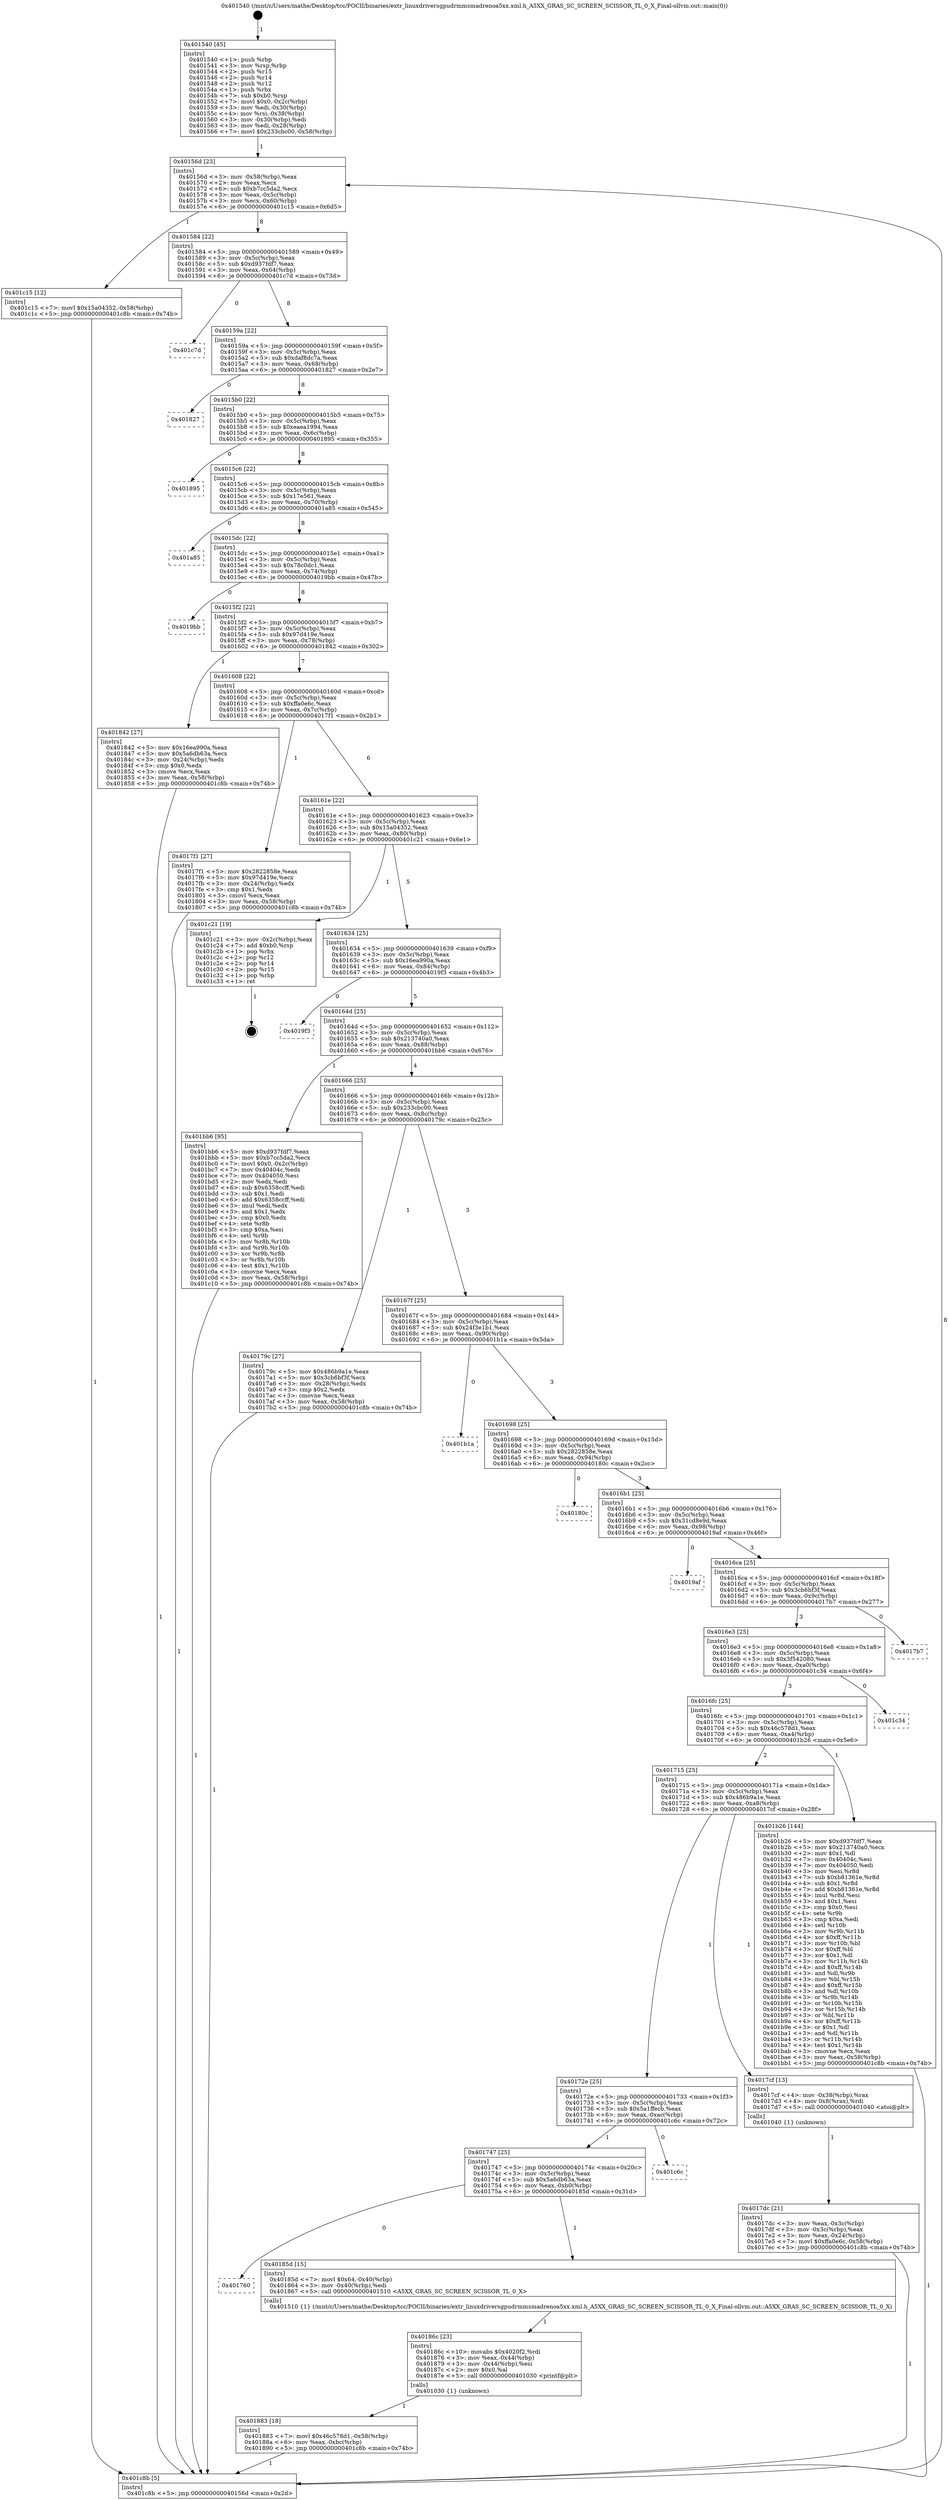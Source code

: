 digraph "0x401540" {
  label = "0x401540 (/mnt/c/Users/mathe/Desktop/tcc/POCII/binaries/extr_linuxdriversgpudrmmsmadrenoa5xx.xml.h_A5XX_GRAS_SC_SCREEN_SCISSOR_TL_0_X_Final-ollvm.out::main(0))"
  labelloc = "t"
  node[shape=record]

  Entry [label="",width=0.3,height=0.3,shape=circle,fillcolor=black,style=filled]
  "0x40156d" [label="{
     0x40156d [23]\l
     | [instrs]\l
     &nbsp;&nbsp;0x40156d \<+3\>: mov -0x58(%rbp),%eax\l
     &nbsp;&nbsp;0x401570 \<+2\>: mov %eax,%ecx\l
     &nbsp;&nbsp;0x401572 \<+6\>: sub $0xb7cc5da2,%ecx\l
     &nbsp;&nbsp;0x401578 \<+3\>: mov %eax,-0x5c(%rbp)\l
     &nbsp;&nbsp;0x40157b \<+3\>: mov %ecx,-0x60(%rbp)\l
     &nbsp;&nbsp;0x40157e \<+6\>: je 0000000000401c15 \<main+0x6d5\>\l
  }"]
  "0x401c15" [label="{
     0x401c15 [12]\l
     | [instrs]\l
     &nbsp;&nbsp;0x401c15 \<+7\>: movl $0x15a04352,-0x58(%rbp)\l
     &nbsp;&nbsp;0x401c1c \<+5\>: jmp 0000000000401c8b \<main+0x74b\>\l
  }"]
  "0x401584" [label="{
     0x401584 [22]\l
     | [instrs]\l
     &nbsp;&nbsp;0x401584 \<+5\>: jmp 0000000000401589 \<main+0x49\>\l
     &nbsp;&nbsp;0x401589 \<+3\>: mov -0x5c(%rbp),%eax\l
     &nbsp;&nbsp;0x40158c \<+5\>: sub $0xd937fdf7,%eax\l
     &nbsp;&nbsp;0x401591 \<+3\>: mov %eax,-0x64(%rbp)\l
     &nbsp;&nbsp;0x401594 \<+6\>: je 0000000000401c7d \<main+0x73d\>\l
  }"]
  Exit [label="",width=0.3,height=0.3,shape=circle,fillcolor=black,style=filled,peripheries=2]
  "0x401c7d" [label="{
     0x401c7d\l
  }", style=dashed]
  "0x40159a" [label="{
     0x40159a [22]\l
     | [instrs]\l
     &nbsp;&nbsp;0x40159a \<+5\>: jmp 000000000040159f \<main+0x5f\>\l
     &nbsp;&nbsp;0x40159f \<+3\>: mov -0x5c(%rbp),%eax\l
     &nbsp;&nbsp;0x4015a2 \<+5\>: sub $0xdaf8dc7a,%eax\l
     &nbsp;&nbsp;0x4015a7 \<+3\>: mov %eax,-0x68(%rbp)\l
     &nbsp;&nbsp;0x4015aa \<+6\>: je 0000000000401827 \<main+0x2e7\>\l
  }"]
  "0x401883" [label="{
     0x401883 [18]\l
     | [instrs]\l
     &nbsp;&nbsp;0x401883 \<+7\>: movl $0x46c578d1,-0x58(%rbp)\l
     &nbsp;&nbsp;0x40188a \<+6\>: mov %eax,-0xbc(%rbp)\l
     &nbsp;&nbsp;0x401890 \<+5\>: jmp 0000000000401c8b \<main+0x74b\>\l
  }"]
  "0x401827" [label="{
     0x401827\l
  }", style=dashed]
  "0x4015b0" [label="{
     0x4015b0 [22]\l
     | [instrs]\l
     &nbsp;&nbsp;0x4015b0 \<+5\>: jmp 00000000004015b5 \<main+0x75\>\l
     &nbsp;&nbsp;0x4015b5 \<+3\>: mov -0x5c(%rbp),%eax\l
     &nbsp;&nbsp;0x4015b8 \<+5\>: sub $0xeaea1994,%eax\l
     &nbsp;&nbsp;0x4015bd \<+3\>: mov %eax,-0x6c(%rbp)\l
     &nbsp;&nbsp;0x4015c0 \<+6\>: je 0000000000401895 \<main+0x355\>\l
  }"]
  "0x40186c" [label="{
     0x40186c [23]\l
     | [instrs]\l
     &nbsp;&nbsp;0x40186c \<+10\>: movabs $0x4020f2,%rdi\l
     &nbsp;&nbsp;0x401876 \<+3\>: mov %eax,-0x44(%rbp)\l
     &nbsp;&nbsp;0x401879 \<+3\>: mov -0x44(%rbp),%esi\l
     &nbsp;&nbsp;0x40187c \<+2\>: mov $0x0,%al\l
     &nbsp;&nbsp;0x40187e \<+5\>: call 0000000000401030 \<printf@plt\>\l
     | [calls]\l
     &nbsp;&nbsp;0x401030 \{1\} (unknown)\l
  }"]
  "0x401895" [label="{
     0x401895\l
  }", style=dashed]
  "0x4015c6" [label="{
     0x4015c6 [22]\l
     | [instrs]\l
     &nbsp;&nbsp;0x4015c6 \<+5\>: jmp 00000000004015cb \<main+0x8b\>\l
     &nbsp;&nbsp;0x4015cb \<+3\>: mov -0x5c(%rbp),%eax\l
     &nbsp;&nbsp;0x4015ce \<+5\>: sub $0x17e561,%eax\l
     &nbsp;&nbsp;0x4015d3 \<+3\>: mov %eax,-0x70(%rbp)\l
     &nbsp;&nbsp;0x4015d6 \<+6\>: je 0000000000401a85 \<main+0x545\>\l
  }"]
  "0x401760" [label="{
     0x401760\l
  }", style=dashed]
  "0x401a85" [label="{
     0x401a85\l
  }", style=dashed]
  "0x4015dc" [label="{
     0x4015dc [22]\l
     | [instrs]\l
     &nbsp;&nbsp;0x4015dc \<+5\>: jmp 00000000004015e1 \<main+0xa1\>\l
     &nbsp;&nbsp;0x4015e1 \<+3\>: mov -0x5c(%rbp),%eax\l
     &nbsp;&nbsp;0x4015e4 \<+5\>: sub $0x78c0dc1,%eax\l
     &nbsp;&nbsp;0x4015e9 \<+3\>: mov %eax,-0x74(%rbp)\l
     &nbsp;&nbsp;0x4015ec \<+6\>: je 00000000004019bb \<main+0x47b\>\l
  }"]
  "0x40185d" [label="{
     0x40185d [15]\l
     | [instrs]\l
     &nbsp;&nbsp;0x40185d \<+7\>: movl $0x64,-0x40(%rbp)\l
     &nbsp;&nbsp;0x401864 \<+3\>: mov -0x40(%rbp),%edi\l
     &nbsp;&nbsp;0x401867 \<+5\>: call 0000000000401510 \<A5XX_GRAS_SC_SCREEN_SCISSOR_TL_0_X\>\l
     | [calls]\l
     &nbsp;&nbsp;0x401510 \{1\} (/mnt/c/Users/mathe/Desktop/tcc/POCII/binaries/extr_linuxdriversgpudrmmsmadrenoa5xx.xml.h_A5XX_GRAS_SC_SCREEN_SCISSOR_TL_0_X_Final-ollvm.out::A5XX_GRAS_SC_SCREEN_SCISSOR_TL_0_X)\l
  }"]
  "0x4019bb" [label="{
     0x4019bb\l
  }", style=dashed]
  "0x4015f2" [label="{
     0x4015f2 [22]\l
     | [instrs]\l
     &nbsp;&nbsp;0x4015f2 \<+5\>: jmp 00000000004015f7 \<main+0xb7\>\l
     &nbsp;&nbsp;0x4015f7 \<+3\>: mov -0x5c(%rbp),%eax\l
     &nbsp;&nbsp;0x4015fa \<+5\>: sub $0x97d419e,%eax\l
     &nbsp;&nbsp;0x4015ff \<+3\>: mov %eax,-0x78(%rbp)\l
     &nbsp;&nbsp;0x401602 \<+6\>: je 0000000000401842 \<main+0x302\>\l
  }"]
  "0x401747" [label="{
     0x401747 [25]\l
     | [instrs]\l
     &nbsp;&nbsp;0x401747 \<+5\>: jmp 000000000040174c \<main+0x20c\>\l
     &nbsp;&nbsp;0x40174c \<+3\>: mov -0x5c(%rbp),%eax\l
     &nbsp;&nbsp;0x40174f \<+5\>: sub $0x5a6db63a,%eax\l
     &nbsp;&nbsp;0x401754 \<+6\>: mov %eax,-0xb0(%rbp)\l
     &nbsp;&nbsp;0x40175a \<+6\>: je 000000000040185d \<main+0x31d\>\l
  }"]
  "0x401842" [label="{
     0x401842 [27]\l
     | [instrs]\l
     &nbsp;&nbsp;0x401842 \<+5\>: mov $0x16ea990a,%eax\l
     &nbsp;&nbsp;0x401847 \<+5\>: mov $0x5a6db63a,%ecx\l
     &nbsp;&nbsp;0x40184c \<+3\>: mov -0x24(%rbp),%edx\l
     &nbsp;&nbsp;0x40184f \<+3\>: cmp $0x0,%edx\l
     &nbsp;&nbsp;0x401852 \<+3\>: cmove %ecx,%eax\l
     &nbsp;&nbsp;0x401855 \<+3\>: mov %eax,-0x58(%rbp)\l
     &nbsp;&nbsp;0x401858 \<+5\>: jmp 0000000000401c8b \<main+0x74b\>\l
  }"]
  "0x401608" [label="{
     0x401608 [22]\l
     | [instrs]\l
     &nbsp;&nbsp;0x401608 \<+5\>: jmp 000000000040160d \<main+0xcd\>\l
     &nbsp;&nbsp;0x40160d \<+3\>: mov -0x5c(%rbp),%eax\l
     &nbsp;&nbsp;0x401610 \<+5\>: sub $0xffa0e6c,%eax\l
     &nbsp;&nbsp;0x401615 \<+3\>: mov %eax,-0x7c(%rbp)\l
     &nbsp;&nbsp;0x401618 \<+6\>: je 00000000004017f1 \<main+0x2b1\>\l
  }"]
  "0x401c6c" [label="{
     0x401c6c\l
  }", style=dashed]
  "0x4017f1" [label="{
     0x4017f1 [27]\l
     | [instrs]\l
     &nbsp;&nbsp;0x4017f1 \<+5\>: mov $0x2822858e,%eax\l
     &nbsp;&nbsp;0x4017f6 \<+5\>: mov $0x97d419e,%ecx\l
     &nbsp;&nbsp;0x4017fb \<+3\>: mov -0x24(%rbp),%edx\l
     &nbsp;&nbsp;0x4017fe \<+3\>: cmp $0x1,%edx\l
     &nbsp;&nbsp;0x401801 \<+3\>: cmovl %ecx,%eax\l
     &nbsp;&nbsp;0x401804 \<+3\>: mov %eax,-0x58(%rbp)\l
     &nbsp;&nbsp;0x401807 \<+5\>: jmp 0000000000401c8b \<main+0x74b\>\l
  }"]
  "0x40161e" [label="{
     0x40161e [22]\l
     | [instrs]\l
     &nbsp;&nbsp;0x40161e \<+5\>: jmp 0000000000401623 \<main+0xe3\>\l
     &nbsp;&nbsp;0x401623 \<+3\>: mov -0x5c(%rbp),%eax\l
     &nbsp;&nbsp;0x401626 \<+5\>: sub $0x15a04352,%eax\l
     &nbsp;&nbsp;0x40162b \<+3\>: mov %eax,-0x80(%rbp)\l
     &nbsp;&nbsp;0x40162e \<+6\>: je 0000000000401c21 \<main+0x6e1\>\l
  }"]
  "0x4017dc" [label="{
     0x4017dc [21]\l
     | [instrs]\l
     &nbsp;&nbsp;0x4017dc \<+3\>: mov %eax,-0x3c(%rbp)\l
     &nbsp;&nbsp;0x4017df \<+3\>: mov -0x3c(%rbp),%eax\l
     &nbsp;&nbsp;0x4017e2 \<+3\>: mov %eax,-0x24(%rbp)\l
     &nbsp;&nbsp;0x4017e5 \<+7\>: movl $0xffa0e6c,-0x58(%rbp)\l
     &nbsp;&nbsp;0x4017ec \<+5\>: jmp 0000000000401c8b \<main+0x74b\>\l
  }"]
  "0x401c21" [label="{
     0x401c21 [19]\l
     | [instrs]\l
     &nbsp;&nbsp;0x401c21 \<+3\>: mov -0x2c(%rbp),%eax\l
     &nbsp;&nbsp;0x401c24 \<+7\>: add $0xb0,%rsp\l
     &nbsp;&nbsp;0x401c2b \<+1\>: pop %rbx\l
     &nbsp;&nbsp;0x401c2c \<+2\>: pop %r12\l
     &nbsp;&nbsp;0x401c2e \<+2\>: pop %r14\l
     &nbsp;&nbsp;0x401c30 \<+2\>: pop %r15\l
     &nbsp;&nbsp;0x401c32 \<+1\>: pop %rbp\l
     &nbsp;&nbsp;0x401c33 \<+1\>: ret\l
  }"]
  "0x401634" [label="{
     0x401634 [25]\l
     | [instrs]\l
     &nbsp;&nbsp;0x401634 \<+5\>: jmp 0000000000401639 \<main+0xf9\>\l
     &nbsp;&nbsp;0x401639 \<+3\>: mov -0x5c(%rbp),%eax\l
     &nbsp;&nbsp;0x40163c \<+5\>: sub $0x16ea990a,%eax\l
     &nbsp;&nbsp;0x401641 \<+6\>: mov %eax,-0x84(%rbp)\l
     &nbsp;&nbsp;0x401647 \<+6\>: je 00000000004019f3 \<main+0x4b3\>\l
  }"]
  "0x40172e" [label="{
     0x40172e [25]\l
     | [instrs]\l
     &nbsp;&nbsp;0x40172e \<+5\>: jmp 0000000000401733 \<main+0x1f3\>\l
     &nbsp;&nbsp;0x401733 \<+3\>: mov -0x5c(%rbp),%eax\l
     &nbsp;&nbsp;0x401736 \<+5\>: sub $0x5a1ffecb,%eax\l
     &nbsp;&nbsp;0x40173b \<+6\>: mov %eax,-0xac(%rbp)\l
     &nbsp;&nbsp;0x401741 \<+6\>: je 0000000000401c6c \<main+0x72c\>\l
  }"]
  "0x4019f3" [label="{
     0x4019f3\l
  }", style=dashed]
  "0x40164d" [label="{
     0x40164d [25]\l
     | [instrs]\l
     &nbsp;&nbsp;0x40164d \<+5\>: jmp 0000000000401652 \<main+0x112\>\l
     &nbsp;&nbsp;0x401652 \<+3\>: mov -0x5c(%rbp),%eax\l
     &nbsp;&nbsp;0x401655 \<+5\>: sub $0x213740a0,%eax\l
     &nbsp;&nbsp;0x40165a \<+6\>: mov %eax,-0x88(%rbp)\l
     &nbsp;&nbsp;0x401660 \<+6\>: je 0000000000401bb6 \<main+0x676\>\l
  }"]
  "0x4017cf" [label="{
     0x4017cf [13]\l
     | [instrs]\l
     &nbsp;&nbsp;0x4017cf \<+4\>: mov -0x38(%rbp),%rax\l
     &nbsp;&nbsp;0x4017d3 \<+4\>: mov 0x8(%rax),%rdi\l
     &nbsp;&nbsp;0x4017d7 \<+5\>: call 0000000000401040 \<atoi@plt\>\l
     | [calls]\l
     &nbsp;&nbsp;0x401040 \{1\} (unknown)\l
  }"]
  "0x401bb6" [label="{
     0x401bb6 [95]\l
     | [instrs]\l
     &nbsp;&nbsp;0x401bb6 \<+5\>: mov $0xd937fdf7,%eax\l
     &nbsp;&nbsp;0x401bbb \<+5\>: mov $0xb7cc5da2,%ecx\l
     &nbsp;&nbsp;0x401bc0 \<+7\>: movl $0x0,-0x2c(%rbp)\l
     &nbsp;&nbsp;0x401bc7 \<+7\>: mov 0x40404c,%edx\l
     &nbsp;&nbsp;0x401bce \<+7\>: mov 0x404050,%esi\l
     &nbsp;&nbsp;0x401bd5 \<+2\>: mov %edx,%edi\l
     &nbsp;&nbsp;0x401bd7 \<+6\>: sub $0x6358ccff,%edi\l
     &nbsp;&nbsp;0x401bdd \<+3\>: sub $0x1,%edi\l
     &nbsp;&nbsp;0x401be0 \<+6\>: add $0x6358ccff,%edi\l
     &nbsp;&nbsp;0x401be6 \<+3\>: imul %edi,%edx\l
     &nbsp;&nbsp;0x401be9 \<+3\>: and $0x1,%edx\l
     &nbsp;&nbsp;0x401bec \<+3\>: cmp $0x0,%edx\l
     &nbsp;&nbsp;0x401bef \<+4\>: sete %r8b\l
     &nbsp;&nbsp;0x401bf3 \<+3\>: cmp $0xa,%esi\l
     &nbsp;&nbsp;0x401bf6 \<+4\>: setl %r9b\l
     &nbsp;&nbsp;0x401bfa \<+3\>: mov %r8b,%r10b\l
     &nbsp;&nbsp;0x401bfd \<+3\>: and %r9b,%r10b\l
     &nbsp;&nbsp;0x401c00 \<+3\>: xor %r9b,%r8b\l
     &nbsp;&nbsp;0x401c03 \<+3\>: or %r8b,%r10b\l
     &nbsp;&nbsp;0x401c06 \<+4\>: test $0x1,%r10b\l
     &nbsp;&nbsp;0x401c0a \<+3\>: cmovne %ecx,%eax\l
     &nbsp;&nbsp;0x401c0d \<+3\>: mov %eax,-0x58(%rbp)\l
     &nbsp;&nbsp;0x401c10 \<+5\>: jmp 0000000000401c8b \<main+0x74b\>\l
  }"]
  "0x401666" [label="{
     0x401666 [25]\l
     | [instrs]\l
     &nbsp;&nbsp;0x401666 \<+5\>: jmp 000000000040166b \<main+0x12b\>\l
     &nbsp;&nbsp;0x40166b \<+3\>: mov -0x5c(%rbp),%eax\l
     &nbsp;&nbsp;0x40166e \<+5\>: sub $0x233cbc00,%eax\l
     &nbsp;&nbsp;0x401673 \<+6\>: mov %eax,-0x8c(%rbp)\l
     &nbsp;&nbsp;0x401679 \<+6\>: je 000000000040179c \<main+0x25c\>\l
  }"]
  "0x401715" [label="{
     0x401715 [25]\l
     | [instrs]\l
     &nbsp;&nbsp;0x401715 \<+5\>: jmp 000000000040171a \<main+0x1da\>\l
     &nbsp;&nbsp;0x40171a \<+3\>: mov -0x5c(%rbp),%eax\l
     &nbsp;&nbsp;0x40171d \<+5\>: sub $0x486b9a1e,%eax\l
     &nbsp;&nbsp;0x401722 \<+6\>: mov %eax,-0xa8(%rbp)\l
     &nbsp;&nbsp;0x401728 \<+6\>: je 00000000004017cf \<main+0x28f\>\l
  }"]
  "0x40179c" [label="{
     0x40179c [27]\l
     | [instrs]\l
     &nbsp;&nbsp;0x40179c \<+5\>: mov $0x486b9a1e,%eax\l
     &nbsp;&nbsp;0x4017a1 \<+5\>: mov $0x3cb6bf3f,%ecx\l
     &nbsp;&nbsp;0x4017a6 \<+3\>: mov -0x28(%rbp),%edx\l
     &nbsp;&nbsp;0x4017a9 \<+3\>: cmp $0x2,%edx\l
     &nbsp;&nbsp;0x4017ac \<+3\>: cmovne %ecx,%eax\l
     &nbsp;&nbsp;0x4017af \<+3\>: mov %eax,-0x58(%rbp)\l
     &nbsp;&nbsp;0x4017b2 \<+5\>: jmp 0000000000401c8b \<main+0x74b\>\l
  }"]
  "0x40167f" [label="{
     0x40167f [25]\l
     | [instrs]\l
     &nbsp;&nbsp;0x40167f \<+5\>: jmp 0000000000401684 \<main+0x144\>\l
     &nbsp;&nbsp;0x401684 \<+3\>: mov -0x5c(%rbp),%eax\l
     &nbsp;&nbsp;0x401687 \<+5\>: sub $0x24f3e1b1,%eax\l
     &nbsp;&nbsp;0x40168c \<+6\>: mov %eax,-0x90(%rbp)\l
     &nbsp;&nbsp;0x401692 \<+6\>: je 0000000000401b1a \<main+0x5da\>\l
  }"]
  "0x401c8b" [label="{
     0x401c8b [5]\l
     | [instrs]\l
     &nbsp;&nbsp;0x401c8b \<+5\>: jmp 000000000040156d \<main+0x2d\>\l
  }"]
  "0x401540" [label="{
     0x401540 [45]\l
     | [instrs]\l
     &nbsp;&nbsp;0x401540 \<+1\>: push %rbp\l
     &nbsp;&nbsp;0x401541 \<+3\>: mov %rsp,%rbp\l
     &nbsp;&nbsp;0x401544 \<+2\>: push %r15\l
     &nbsp;&nbsp;0x401546 \<+2\>: push %r14\l
     &nbsp;&nbsp;0x401548 \<+2\>: push %r12\l
     &nbsp;&nbsp;0x40154a \<+1\>: push %rbx\l
     &nbsp;&nbsp;0x40154b \<+7\>: sub $0xb0,%rsp\l
     &nbsp;&nbsp;0x401552 \<+7\>: movl $0x0,-0x2c(%rbp)\l
     &nbsp;&nbsp;0x401559 \<+3\>: mov %edi,-0x30(%rbp)\l
     &nbsp;&nbsp;0x40155c \<+4\>: mov %rsi,-0x38(%rbp)\l
     &nbsp;&nbsp;0x401560 \<+3\>: mov -0x30(%rbp),%edi\l
     &nbsp;&nbsp;0x401563 \<+3\>: mov %edi,-0x28(%rbp)\l
     &nbsp;&nbsp;0x401566 \<+7\>: movl $0x233cbc00,-0x58(%rbp)\l
  }"]
  "0x401b26" [label="{
     0x401b26 [144]\l
     | [instrs]\l
     &nbsp;&nbsp;0x401b26 \<+5\>: mov $0xd937fdf7,%eax\l
     &nbsp;&nbsp;0x401b2b \<+5\>: mov $0x213740a0,%ecx\l
     &nbsp;&nbsp;0x401b30 \<+2\>: mov $0x1,%dl\l
     &nbsp;&nbsp;0x401b32 \<+7\>: mov 0x40404c,%esi\l
     &nbsp;&nbsp;0x401b39 \<+7\>: mov 0x404050,%edi\l
     &nbsp;&nbsp;0x401b40 \<+3\>: mov %esi,%r8d\l
     &nbsp;&nbsp;0x401b43 \<+7\>: sub $0xb81361e,%r8d\l
     &nbsp;&nbsp;0x401b4a \<+4\>: sub $0x1,%r8d\l
     &nbsp;&nbsp;0x401b4e \<+7\>: add $0xb81361e,%r8d\l
     &nbsp;&nbsp;0x401b55 \<+4\>: imul %r8d,%esi\l
     &nbsp;&nbsp;0x401b59 \<+3\>: and $0x1,%esi\l
     &nbsp;&nbsp;0x401b5c \<+3\>: cmp $0x0,%esi\l
     &nbsp;&nbsp;0x401b5f \<+4\>: sete %r9b\l
     &nbsp;&nbsp;0x401b63 \<+3\>: cmp $0xa,%edi\l
     &nbsp;&nbsp;0x401b66 \<+4\>: setl %r10b\l
     &nbsp;&nbsp;0x401b6a \<+3\>: mov %r9b,%r11b\l
     &nbsp;&nbsp;0x401b6d \<+4\>: xor $0xff,%r11b\l
     &nbsp;&nbsp;0x401b71 \<+3\>: mov %r10b,%bl\l
     &nbsp;&nbsp;0x401b74 \<+3\>: xor $0xff,%bl\l
     &nbsp;&nbsp;0x401b77 \<+3\>: xor $0x1,%dl\l
     &nbsp;&nbsp;0x401b7a \<+3\>: mov %r11b,%r14b\l
     &nbsp;&nbsp;0x401b7d \<+4\>: and $0xff,%r14b\l
     &nbsp;&nbsp;0x401b81 \<+3\>: and %dl,%r9b\l
     &nbsp;&nbsp;0x401b84 \<+3\>: mov %bl,%r15b\l
     &nbsp;&nbsp;0x401b87 \<+4\>: and $0xff,%r15b\l
     &nbsp;&nbsp;0x401b8b \<+3\>: and %dl,%r10b\l
     &nbsp;&nbsp;0x401b8e \<+3\>: or %r9b,%r14b\l
     &nbsp;&nbsp;0x401b91 \<+3\>: or %r10b,%r15b\l
     &nbsp;&nbsp;0x401b94 \<+3\>: xor %r15b,%r14b\l
     &nbsp;&nbsp;0x401b97 \<+3\>: or %bl,%r11b\l
     &nbsp;&nbsp;0x401b9a \<+4\>: xor $0xff,%r11b\l
     &nbsp;&nbsp;0x401b9e \<+3\>: or $0x1,%dl\l
     &nbsp;&nbsp;0x401ba1 \<+3\>: and %dl,%r11b\l
     &nbsp;&nbsp;0x401ba4 \<+3\>: or %r11b,%r14b\l
     &nbsp;&nbsp;0x401ba7 \<+4\>: test $0x1,%r14b\l
     &nbsp;&nbsp;0x401bab \<+3\>: cmovne %ecx,%eax\l
     &nbsp;&nbsp;0x401bae \<+3\>: mov %eax,-0x58(%rbp)\l
     &nbsp;&nbsp;0x401bb1 \<+5\>: jmp 0000000000401c8b \<main+0x74b\>\l
  }"]
  "0x401b1a" [label="{
     0x401b1a\l
  }", style=dashed]
  "0x401698" [label="{
     0x401698 [25]\l
     | [instrs]\l
     &nbsp;&nbsp;0x401698 \<+5\>: jmp 000000000040169d \<main+0x15d\>\l
     &nbsp;&nbsp;0x40169d \<+3\>: mov -0x5c(%rbp),%eax\l
     &nbsp;&nbsp;0x4016a0 \<+5\>: sub $0x2822858e,%eax\l
     &nbsp;&nbsp;0x4016a5 \<+6\>: mov %eax,-0x94(%rbp)\l
     &nbsp;&nbsp;0x4016ab \<+6\>: je 000000000040180c \<main+0x2cc\>\l
  }"]
  "0x4016fc" [label="{
     0x4016fc [25]\l
     | [instrs]\l
     &nbsp;&nbsp;0x4016fc \<+5\>: jmp 0000000000401701 \<main+0x1c1\>\l
     &nbsp;&nbsp;0x401701 \<+3\>: mov -0x5c(%rbp),%eax\l
     &nbsp;&nbsp;0x401704 \<+5\>: sub $0x46c578d1,%eax\l
     &nbsp;&nbsp;0x401709 \<+6\>: mov %eax,-0xa4(%rbp)\l
     &nbsp;&nbsp;0x40170f \<+6\>: je 0000000000401b26 \<main+0x5e6\>\l
  }"]
  "0x40180c" [label="{
     0x40180c\l
  }", style=dashed]
  "0x4016b1" [label="{
     0x4016b1 [25]\l
     | [instrs]\l
     &nbsp;&nbsp;0x4016b1 \<+5\>: jmp 00000000004016b6 \<main+0x176\>\l
     &nbsp;&nbsp;0x4016b6 \<+3\>: mov -0x5c(%rbp),%eax\l
     &nbsp;&nbsp;0x4016b9 \<+5\>: sub $0x31cd8e9d,%eax\l
     &nbsp;&nbsp;0x4016be \<+6\>: mov %eax,-0x98(%rbp)\l
     &nbsp;&nbsp;0x4016c4 \<+6\>: je 00000000004019af \<main+0x46f\>\l
  }"]
  "0x401c34" [label="{
     0x401c34\l
  }", style=dashed]
  "0x4019af" [label="{
     0x4019af\l
  }", style=dashed]
  "0x4016ca" [label="{
     0x4016ca [25]\l
     | [instrs]\l
     &nbsp;&nbsp;0x4016ca \<+5\>: jmp 00000000004016cf \<main+0x18f\>\l
     &nbsp;&nbsp;0x4016cf \<+3\>: mov -0x5c(%rbp),%eax\l
     &nbsp;&nbsp;0x4016d2 \<+5\>: sub $0x3cb6bf3f,%eax\l
     &nbsp;&nbsp;0x4016d7 \<+6\>: mov %eax,-0x9c(%rbp)\l
     &nbsp;&nbsp;0x4016dd \<+6\>: je 00000000004017b7 \<main+0x277\>\l
  }"]
  "0x4016e3" [label="{
     0x4016e3 [25]\l
     | [instrs]\l
     &nbsp;&nbsp;0x4016e3 \<+5\>: jmp 00000000004016e8 \<main+0x1a8\>\l
     &nbsp;&nbsp;0x4016e8 \<+3\>: mov -0x5c(%rbp),%eax\l
     &nbsp;&nbsp;0x4016eb \<+5\>: sub $0x3f542080,%eax\l
     &nbsp;&nbsp;0x4016f0 \<+6\>: mov %eax,-0xa0(%rbp)\l
     &nbsp;&nbsp;0x4016f6 \<+6\>: je 0000000000401c34 \<main+0x6f4\>\l
  }"]
  "0x4017b7" [label="{
     0x4017b7\l
  }", style=dashed]
  Entry -> "0x401540" [label=" 1"]
  "0x40156d" -> "0x401c15" [label=" 1"]
  "0x40156d" -> "0x401584" [label=" 8"]
  "0x401c21" -> Exit [label=" 1"]
  "0x401584" -> "0x401c7d" [label=" 0"]
  "0x401584" -> "0x40159a" [label=" 8"]
  "0x401c15" -> "0x401c8b" [label=" 1"]
  "0x40159a" -> "0x401827" [label=" 0"]
  "0x40159a" -> "0x4015b0" [label=" 8"]
  "0x401bb6" -> "0x401c8b" [label=" 1"]
  "0x4015b0" -> "0x401895" [label=" 0"]
  "0x4015b0" -> "0x4015c6" [label=" 8"]
  "0x401b26" -> "0x401c8b" [label=" 1"]
  "0x4015c6" -> "0x401a85" [label=" 0"]
  "0x4015c6" -> "0x4015dc" [label=" 8"]
  "0x401883" -> "0x401c8b" [label=" 1"]
  "0x4015dc" -> "0x4019bb" [label=" 0"]
  "0x4015dc" -> "0x4015f2" [label=" 8"]
  "0x40186c" -> "0x401883" [label=" 1"]
  "0x4015f2" -> "0x401842" [label=" 1"]
  "0x4015f2" -> "0x401608" [label=" 7"]
  "0x401747" -> "0x401760" [label=" 0"]
  "0x401608" -> "0x4017f1" [label=" 1"]
  "0x401608" -> "0x40161e" [label=" 6"]
  "0x401747" -> "0x40185d" [label=" 1"]
  "0x40161e" -> "0x401c21" [label=" 1"]
  "0x40161e" -> "0x401634" [label=" 5"]
  "0x40172e" -> "0x401747" [label=" 1"]
  "0x401634" -> "0x4019f3" [label=" 0"]
  "0x401634" -> "0x40164d" [label=" 5"]
  "0x40172e" -> "0x401c6c" [label=" 0"]
  "0x40164d" -> "0x401bb6" [label=" 1"]
  "0x40164d" -> "0x401666" [label=" 4"]
  "0x40185d" -> "0x40186c" [label=" 1"]
  "0x401666" -> "0x40179c" [label=" 1"]
  "0x401666" -> "0x40167f" [label=" 3"]
  "0x40179c" -> "0x401c8b" [label=" 1"]
  "0x401540" -> "0x40156d" [label=" 1"]
  "0x401c8b" -> "0x40156d" [label=" 8"]
  "0x4017f1" -> "0x401c8b" [label=" 1"]
  "0x40167f" -> "0x401b1a" [label=" 0"]
  "0x40167f" -> "0x401698" [label=" 3"]
  "0x4017dc" -> "0x401c8b" [label=" 1"]
  "0x401698" -> "0x40180c" [label=" 0"]
  "0x401698" -> "0x4016b1" [label=" 3"]
  "0x401715" -> "0x40172e" [label=" 1"]
  "0x4016b1" -> "0x4019af" [label=" 0"]
  "0x4016b1" -> "0x4016ca" [label=" 3"]
  "0x401715" -> "0x4017cf" [label=" 1"]
  "0x4016ca" -> "0x4017b7" [label=" 0"]
  "0x4016ca" -> "0x4016e3" [label=" 3"]
  "0x401842" -> "0x401c8b" [label=" 1"]
  "0x4016e3" -> "0x401c34" [label=" 0"]
  "0x4016e3" -> "0x4016fc" [label=" 3"]
  "0x4017cf" -> "0x4017dc" [label=" 1"]
  "0x4016fc" -> "0x401b26" [label=" 1"]
  "0x4016fc" -> "0x401715" [label=" 2"]
}

